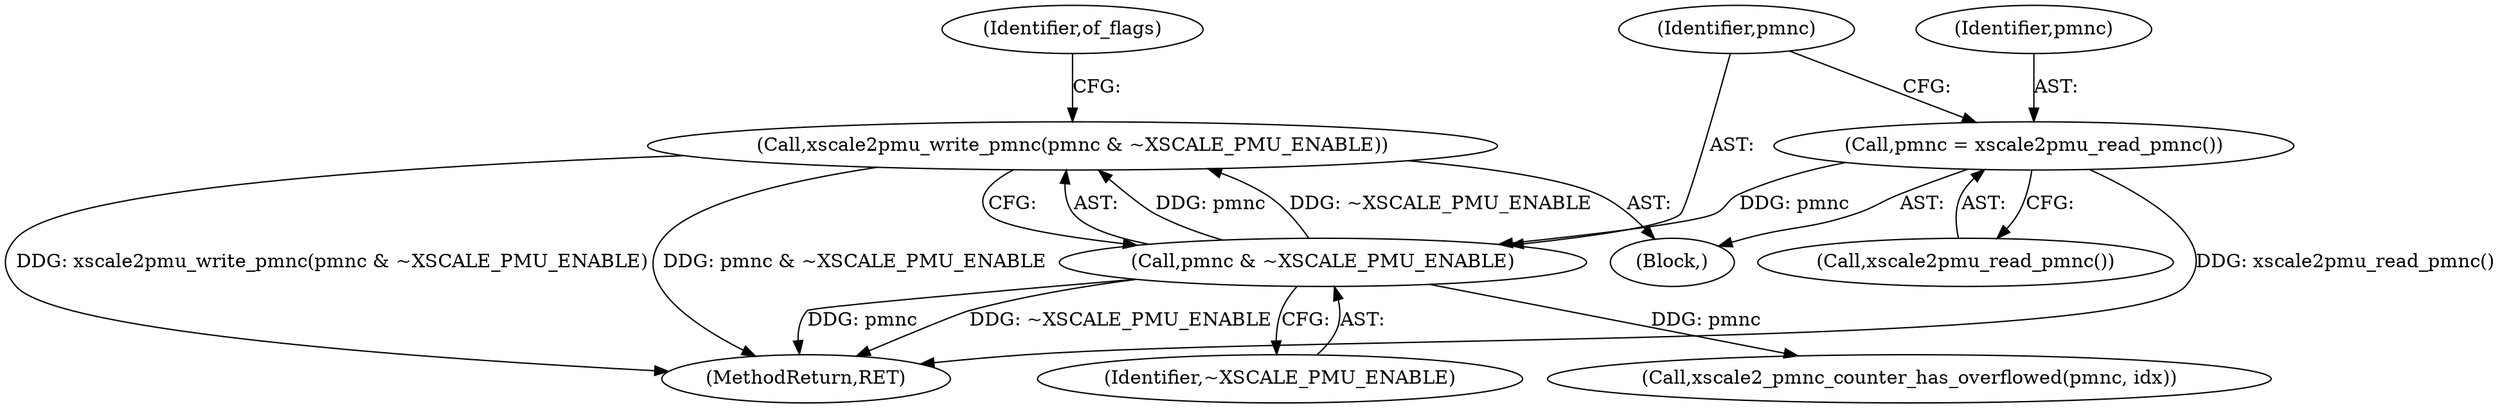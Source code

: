 digraph "0_linux_a8b0ca17b80e92faab46ee7179ba9e99ccb61233_3@API" {
"1000117" [label="(Call,xscale2pmu_write_pmnc(pmnc & ~XSCALE_PMU_ENABLE))"];
"1000118" [label="(Call,pmnc & ~XSCALE_PMU_ENABLE)"];
"1000114" [label="(Call,pmnc = xscale2pmu_read_pmnc())"];
"1000116" [label="(Call,xscale2pmu_read_pmnc())"];
"1000117" [label="(Call,xscale2pmu_write_pmnc(pmnc & ~XSCALE_PMU_ENABLE))"];
"1000176" [label="(Call,xscale2_pmnc_counter_has_overflowed(pmnc, idx))"];
"1000118" [label="(Call,pmnc & ~XSCALE_PMU_ENABLE)"];
"1000107" [label="(Block,)"];
"1000120" [label="(Identifier,~XSCALE_PMU_ENABLE)"];
"1000114" [label="(Call,pmnc = xscale2pmu_read_pmnc())"];
"1000115" [label="(Identifier,pmnc)"];
"1000119" [label="(Identifier,pmnc)"];
"1000122" [label="(Identifier,of_flags)"];
"1000226" [label="(MethodReturn,RET)"];
"1000117" -> "1000107"  [label="AST: "];
"1000117" -> "1000118"  [label="CFG: "];
"1000118" -> "1000117"  [label="AST: "];
"1000122" -> "1000117"  [label="CFG: "];
"1000117" -> "1000226"  [label="DDG: pmnc & ~XSCALE_PMU_ENABLE"];
"1000117" -> "1000226"  [label="DDG: xscale2pmu_write_pmnc(pmnc & ~XSCALE_PMU_ENABLE)"];
"1000118" -> "1000117"  [label="DDG: pmnc"];
"1000118" -> "1000117"  [label="DDG: ~XSCALE_PMU_ENABLE"];
"1000118" -> "1000120"  [label="CFG: "];
"1000119" -> "1000118"  [label="AST: "];
"1000120" -> "1000118"  [label="AST: "];
"1000118" -> "1000226"  [label="DDG: pmnc"];
"1000118" -> "1000226"  [label="DDG: ~XSCALE_PMU_ENABLE"];
"1000114" -> "1000118"  [label="DDG: pmnc"];
"1000118" -> "1000176"  [label="DDG: pmnc"];
"1000114" -> "1000107"  [label="AST: "];
"1000114" -> "1000116"  [label="CFG: "];
"1000115" -> "1000114"  [label="AST: "];
"1000116" -> "1000114"  [label="AST: "];
"1000119" -> "1000114"  [label="CFG: "];
"1000114" -> "1000226"  [label="DDG: xscale2pmu_read_pmnc()"];
}
